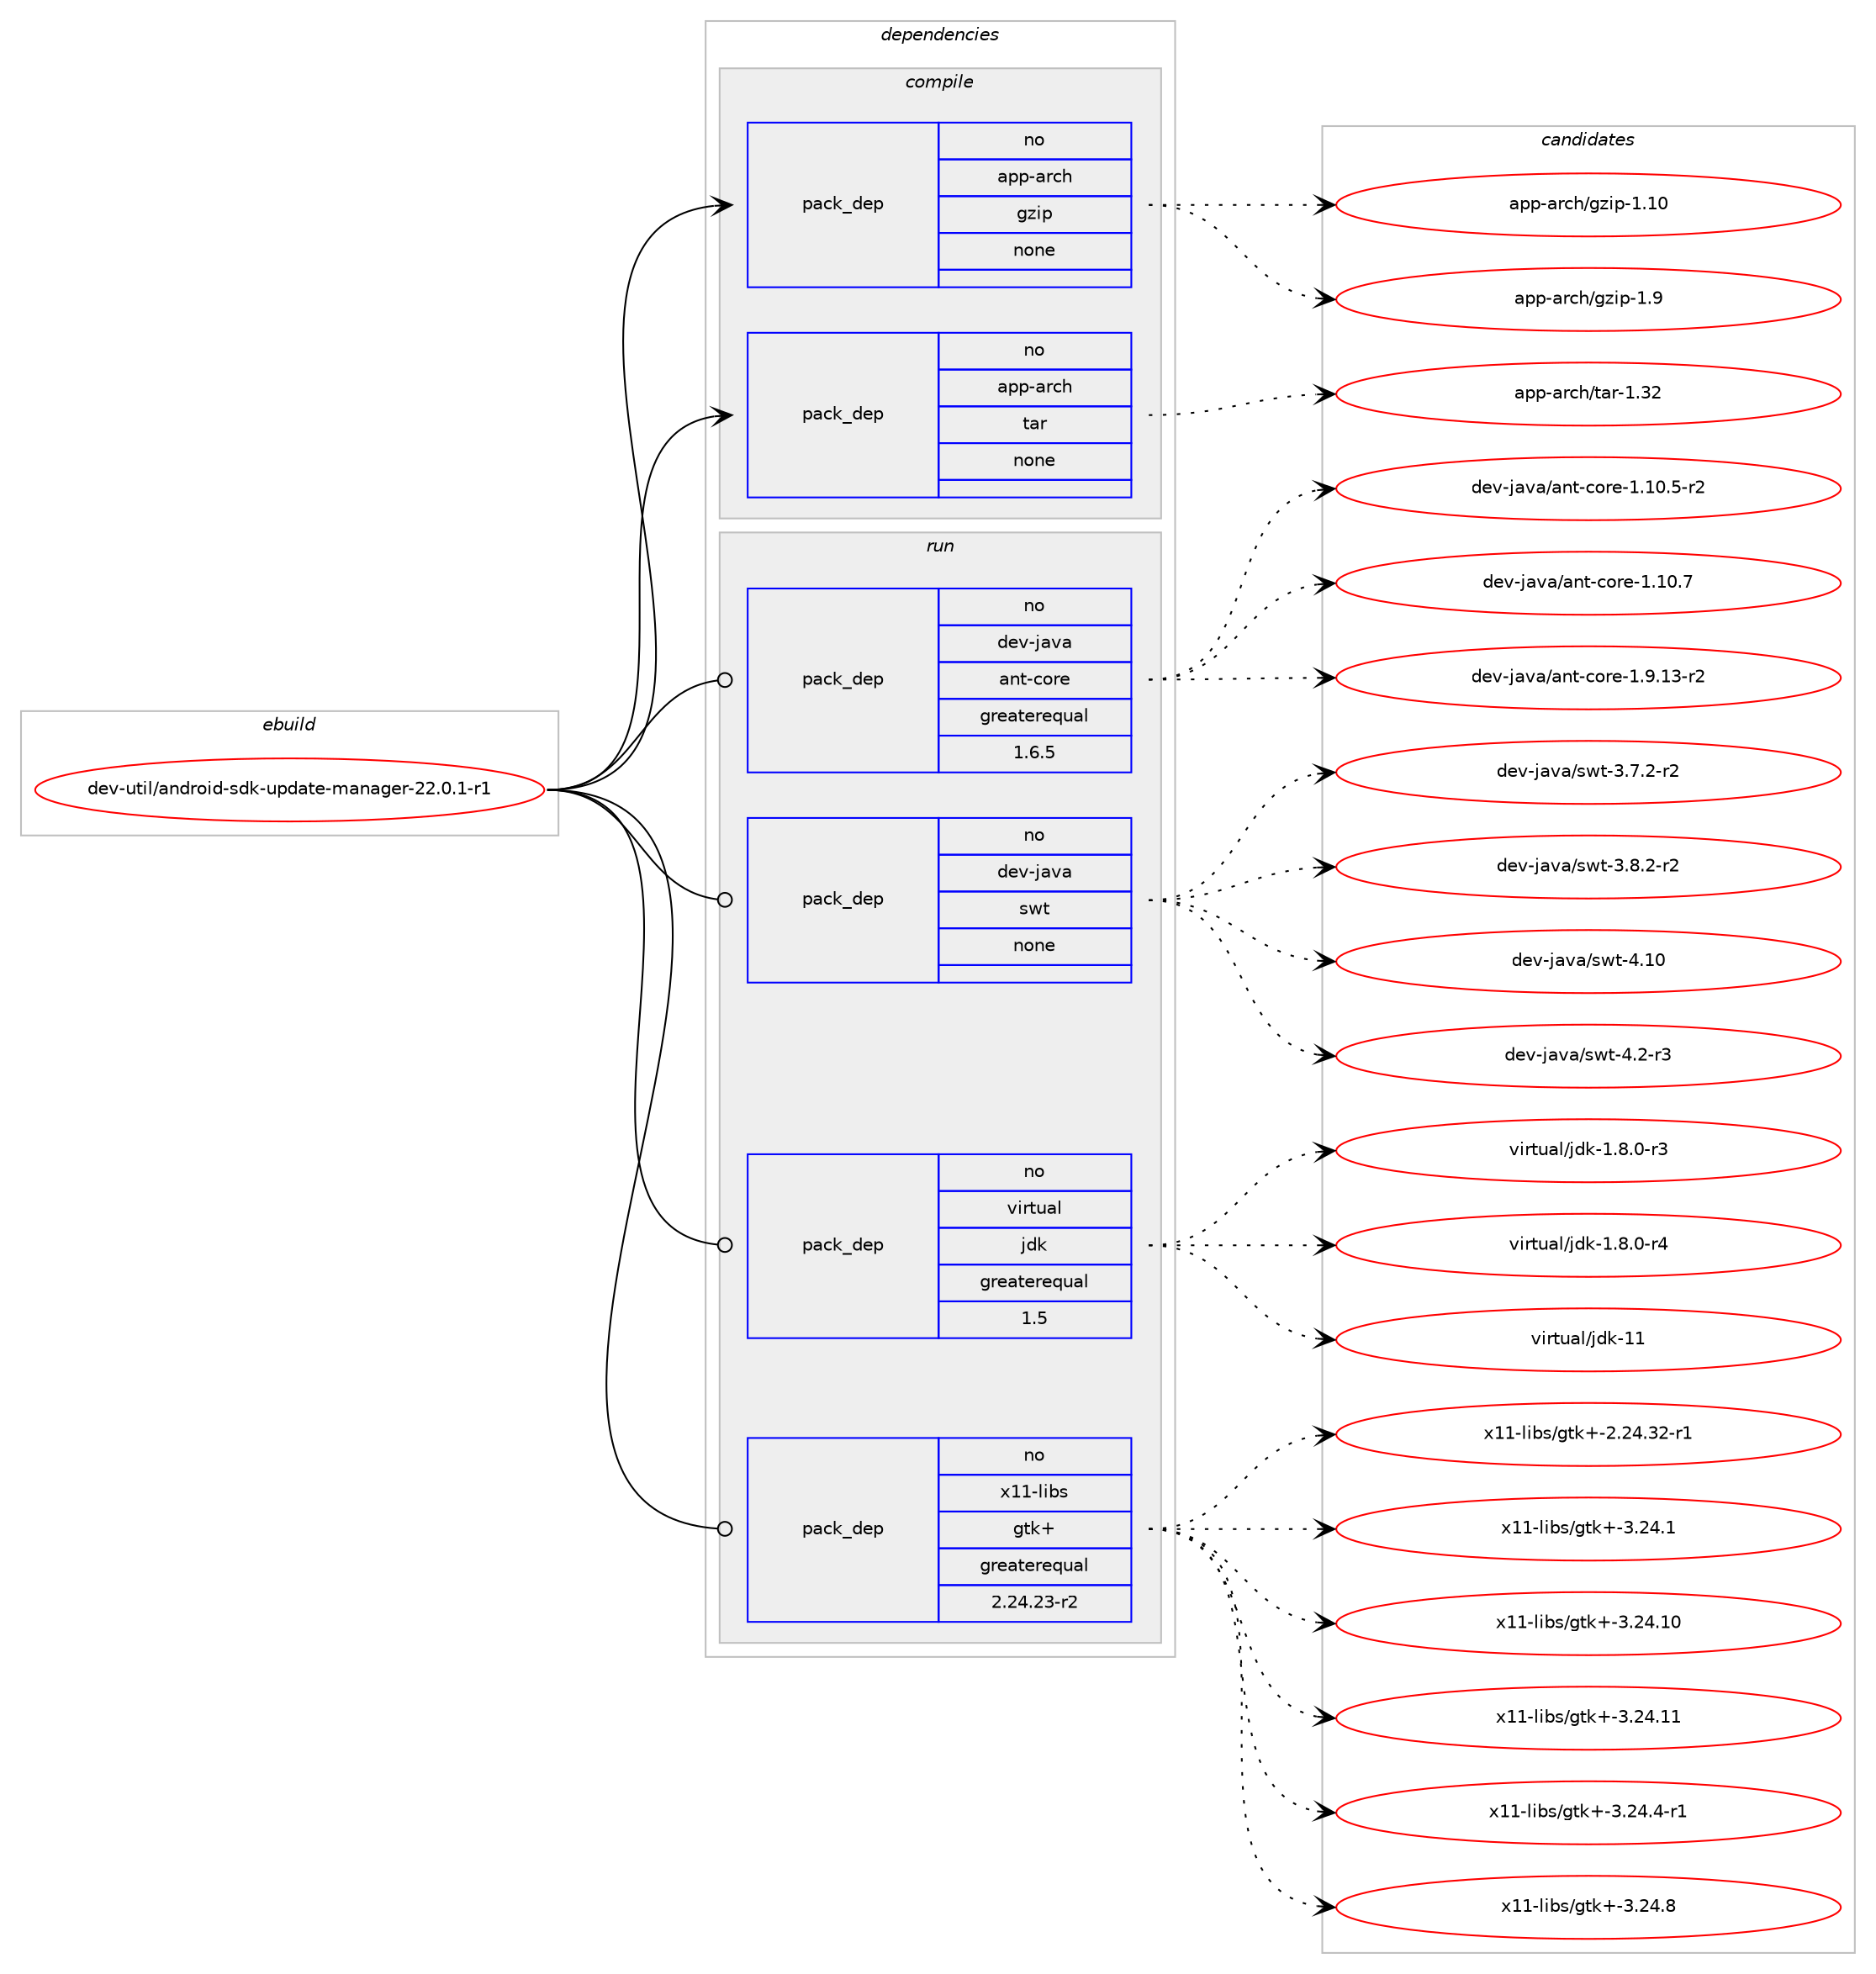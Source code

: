 digraph prolog {

# *************
# Graph options
# *************

newrank=true;
concentrate=true;
compound=true;
graph [rankdir=LR,fontname=Helvetica,fontsize=10,ranksep=1.5];#, ranksep=2.5, nodesep=0.2];
edge  [arrowhead=vee];
node  [fontname=Helvetica,fontsize=10];

# **********
# The ebuild
# **********

subgraph cluster_leftcol {
color=gray;
rank=same;
label=<<i>ebuild</i>>;
id [label="dev-util/android-sdk-update-manager-22.0.1-r1", color=red, width=4, href="../dev-util/android-sdk-update-manager-22.0.1-r1.svg"];
}

# ****************
# The dependencies
# ****************

subgraph cluster_midcol {
color=gray;
label=<<i>dependencies</i>>;
subgraph cluster_compile {
fillcolor="#eeeeee";
style=filled;
label=<<i>compile</i>>;
subgraph pack531268 {
dependency725105 [label=<<TABLE BORDER="0" CELLBORDER="1" CELLSPACING="0" CELLPADDING="4" WIDTH="220"><TR><TD ROWSPAN="6" CELLPADDING="30">pack_dep</TD></TR><TR><TD WIDTH="110">no</TD></TR><TR><TD>app-arch</TD></TR><TR><TD>gzip</TD></TR><TR><TD>none</TD></TR><TR><TD></TD></TR></TABLE>>, shape=none, color=blue];
}
id:e -> dependency725105:w [weight=20,style="solid",arrowhead="vee"];
subgraph pack531269 {
dependency725106 [label=<<TABLE BORDER="0" CELLBORDER="1" CELLSPACING="0" CELLPADDING="4" WIDTH="220"><TR><TD ROWSPAN="6" CELLPADDING="30">pack_dep</TD></TR><TR><TD WIDTH="110">no</TD></TR><TR><TD>app-arch</TD></TR><TR><TD>tar</TD></TR><TR><TD>none</TD></TR><TR><TD></TD></TR></TABLE>>, shape=none, color=blue];
}
id:e -> dependency725106:w [weight=20,style="solid",arrowhead="vee"];
}
subgraph cluster_compileandrun {
fillcolor="#eeeeee";
style=filled;
label=<<i>compile and run</i>>;
}
subgraph cluster_run {
fillcolor="#eeeeee";
style=filled;
label=<<i>run</i>>;
subgraph pack531270 {
dependency725107 [label=<<TABLE BORDER="0" CELLBORDER="1" CELLSPACING="0" CELLPADDING="4" WIDTH="220"><TR><TD ROWSPAN="6" CELLPADDING="30">pack_dep</TD></TR><TR><TD WIDTH="110">no</TD></TR><TR><TD>dev-java</TD></TR><TR><TD>ant-core</TD></TR><TR><TD>greaterequal</TD></TR><TR><TD>1.6.5</TD></TR></TABLE>>, shape=none, color=blue];
}
id:e -> dependency725107:w [weight=20,style="solid",arrowhead="odot"];
subgraph pack531271 {
dependency725108 [label=<<TABLE BORDER="0" CELLBORDER="1" CELLSPACING="0" CELLPADDING="4" WIDTH="220"><TR><TD ROWSPAN="6" CELLPADDING="30">pack_dep</TD></TR><TR><TD WIDTH="110">no</TD></TR><TR><TD>dev-java</TD></TR><TR><TD>swt</TD></TR><TR><TD>none</TD></TR><TR><TD></TD></TR></TABLE>>, shape=none, color=blue];
}
id:e -> dependency725108:w [weight=20,style="solid",arrowhead="odot"];
subgraph pack531272 {
dependency725109 [label=<<TABLE BORDER="0" CELLBORDER="1" CELLSPACING="0" CELLPADDING="4" WIDTH="220"><TR><TD ROWSPAN="6" CELLPADDING="30">pack_dep</TD></TR><TR><TD WIDTH="110">no</TD></TR><TR><TD>virtual</TD></TR><TR><TD>jdk</TD></TR><TR><TD>greaterequal</TD></TR><TR><TD>1.5</TD></TR></TABLE>>, shape=none, color=blue];
}
id:e -> dependency725109:w [weight=20,style="solid",arrowhead="odot"];
subgraph pack531273 {
dependency725110 [label=<<TABLE BORDER="0" CELLBORDER="1" CELLSPACING="0" CELLPADDING="4" WIDTH="220"><TR><TD ROWSPAN="6" CELLPADDING="30">pack_dep</TD></TR><TR><TD WIDTH="110">no</TD></TR><TR><TD>x11-libs</TD></TR><TR><TD>gtk+</TD></TR><TR><TD>greaterequal</TD></TR><TR><TD>2.24.23-r2</TD></TR></TABLE>>, shape=none, color=blue];
}
id:e -> dependency725110:w [weight=20,style="solid",arrowhead="odot"];
}
}

# **************
# The candidates
# **************

subgraph cluster_choices {
rank=same;
color=gray;
label=<<i>candidates</i>>;

subgraph choice531268 {
color=black;
nodesep=1;
choice97112112459711499104471031221051124549464948 [label="app-arch/gzip-1.10", color=red, width=4,href="../app-arch/gzip-1.10.svg"];
choice971121124597114991044710312210511245494657 [label="app-arch/gzip-1.9", color=red, width=4,href="../app-arch/gzip-1.9.svg"];
dependency725105:e -> choice97112112459711499104471031221051124549464948:w [style=dotted,weight="100"];
dependency725105:e -> choice971121124597114991044710312210511245494657:w [style=dotted,weight="100"];
}
subgraph choice531269 {
color=black;
nodesep=1;
choice9711211245971149910447116971144549465150 [label="app-arch/tar-1.32", color=red, width=4,href="../app-arch/tar-1.32.svg"];
dependency725106:e -> choice9711211245971149910447116971144549465150:w [style=dotted,weight="100"];
}
subgraph choice531270 {
color=black;
nodesep=1;
choice10010111845106971189747971101164599111114101454946494846534511450 [label="dev-java/ant-core-1.10.5-r2", color=red, width=4,href="../dev-java/ant-core-1.10.5-r2.svg"];
choice1001011184510697118974797110116459911111410145494649484655 [label="dev-java/ant-core-1.10.7", color=red, width=4,href="../dev-java/ant-core-1.10.7.svg"];
choice10010111845106971189747971101164599111114101454946574649514511450 [label="dev-java/ant-core-1.9.13-r2", color=red, width=4,href="../dev-java/ant-core-1.9.13-r2.svg"];
dependency725107:e -> choice10010111845106971189747971101164599111114101454946494846534511450:w [style=dotted,weight="100"];
dependency725107:e -> choice1001011184510697118974797110116459911111410145494649484655:w [style=dotted,weight="100"];
dependency725107:e -> choice10010111845106971189747971101164599111114101454946574649514511450:w [style=dotted,weight="100"];
}
subgraph choice531271 {
color=black;
nodesep=1;
choice100101118451069711897471151191164551465546504511450 [label="dev-java/swt-3.7.2-r2", color=red, width=4,href="../dev-java/swt-3.7.2-r2.svg"];
choice100101118451069711897471151191164551465646504511450 [label="dev-java/swt-3.8.2-r2", color=red, width=4,href="../dev-java/swt-3.8.2-r2.svg"];
choice100101118451069711897471151191164552464948 [label="dev-java/swt-4.10", color=red, width=4,href="../dev-java/swt-4.10.svg"];
choice10010111845106971189747115119116455246504511451 [label="dev-java/swt-4.2-r3", color=red, width=4,href="../dev-java/swt-4.2-r3.svg"];
dependency725108:e -> choice100101118451069711897471151191164551465546504511450:w [style=dotted,weight="100"];
dependency725108:e -> choice100101118451069711897471151191164551465646504511450:w [style=dotted,weight="100"];
dependency725108:e -> choice100101118451069711897471151191164552464948:w [style=dotted,weight="100"];
dependency725108:e -> choice10010111845106971189747115119116455246504511451:w [style=dotted,weight="100"];
}
subgraph choice531272 {
color=black;
nodesep=1;
choice11810511411611797108471061001074549465646484511451 [label="virtual/jdk-1.8.0-r3", color=red, width=4,href="../virtual/jdk-1.8.0-r3.svg"];
choice11810511411611797108471061001074549465646484511452 [label="virtual/jdk-1.8.0-r4", color=red, width=4,href="../virtual/jdk-1.8.0-r4.svg"];
choice1181051141161179710847106100107454949 [label="virtual/jdk-11", color=red, width=4,href="../virtual/jdk-11.svg"];
dependency725109:e -> choice11810511411611797108471061001074549465646484511451:w [style=dotted,weight="100"];
dependency725109:e -> choice11810511411611797108471061001074549465646484511452:w [style=dotted,weight="100"];
dependency725109:e -> choice1181051141161179710847106100107454949:w [style=dotted,weight="100"];
}
subgraph choice531273 {
color=black;
nodesep=1;
choice12049494510810598115471031161074345504650524651504511449 [label="x11-libs/gtk+-2.24.32-r1", color=red, width=4,href="../x11-libs/gtk+-2.24.32-r1.svg"];
choice12049494510810598115471031161074345514650524649 [label="x11-libs/gtk+-3.24.1", color=red, width=4,href="../x11-libs/gtk+-3.24.1.svg"];
choice1204949451081059811547103116107434551465052464948 [label="x11-libs/gtk+-3.24.10", color=red, width=4,href="../x11-libs/gtk+-3.24.10.svg"];
choice1204949451081059811547103116107434551465052464949 [label="x11-libs/gtk+-3.24.11", color=red, width=4,href="../x11-libs/gtk+-3.24.11.svg"];
choice120494945108105981154710311610743455146505246524511449 [label="x11-libs/gtk+-3.24.4-r1", color=red, width=4,href="../x11-libs/gtk+-3.24.4-r1.svg"];
choice12049494510810598115471031161074345514650524656 [label="x11-libs/gtk+-3.24.8", color=red, width=4,href="../x11-libs/gtk+-3.24.8.svg"];
dependency725110:e -> choice12049494510810598115471031161074345504650524651504511449:w [style=dotted,weight="100"];
dependency725110:e -> choice12049494510810598115471031161074345514650524649:w [style=dotted,weight="100"];
dependency725110:e -> choice1204949451081059811547103116107434551465052464948:w [style=dotted,weight="100"];
dependency725110:e -> choice1204949451081059811547103116107434551465052464949:w [style=dotted,weight="100"];
dependency725110:e -> choice120494945108105981154710311610743455146505246524511449:w [style=dotted,weight="100"];
dependency725110:e -> choice12049494510810598115471031161074345514650524656:w [style=dotted,weight="100"];
}
}

}
